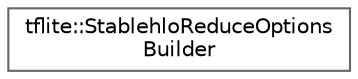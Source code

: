 digraph "Graphical Class Hierarchy"
{
 // LATEX_PDF_SIZE
  bgcolor="transparent";
  edge [fontname=Helvetica,fontsize=10,labelfontname=Helvetica,labelfontsize=10];
  node [fontname=Helvetica,fontsize=10,shape=box,height=0.2,width=0.4];
  rankdir="LR";
  Node0 [id="Node000000",label="tflite::StablehloReduceOptions\lBuilder",height=0.2,width=0.4,color="grey40", fillcolor="white", style="filled",URL="$structtflite_1_1_stablehlo_reduce_options_builder.html",tooltip=" "];
}
